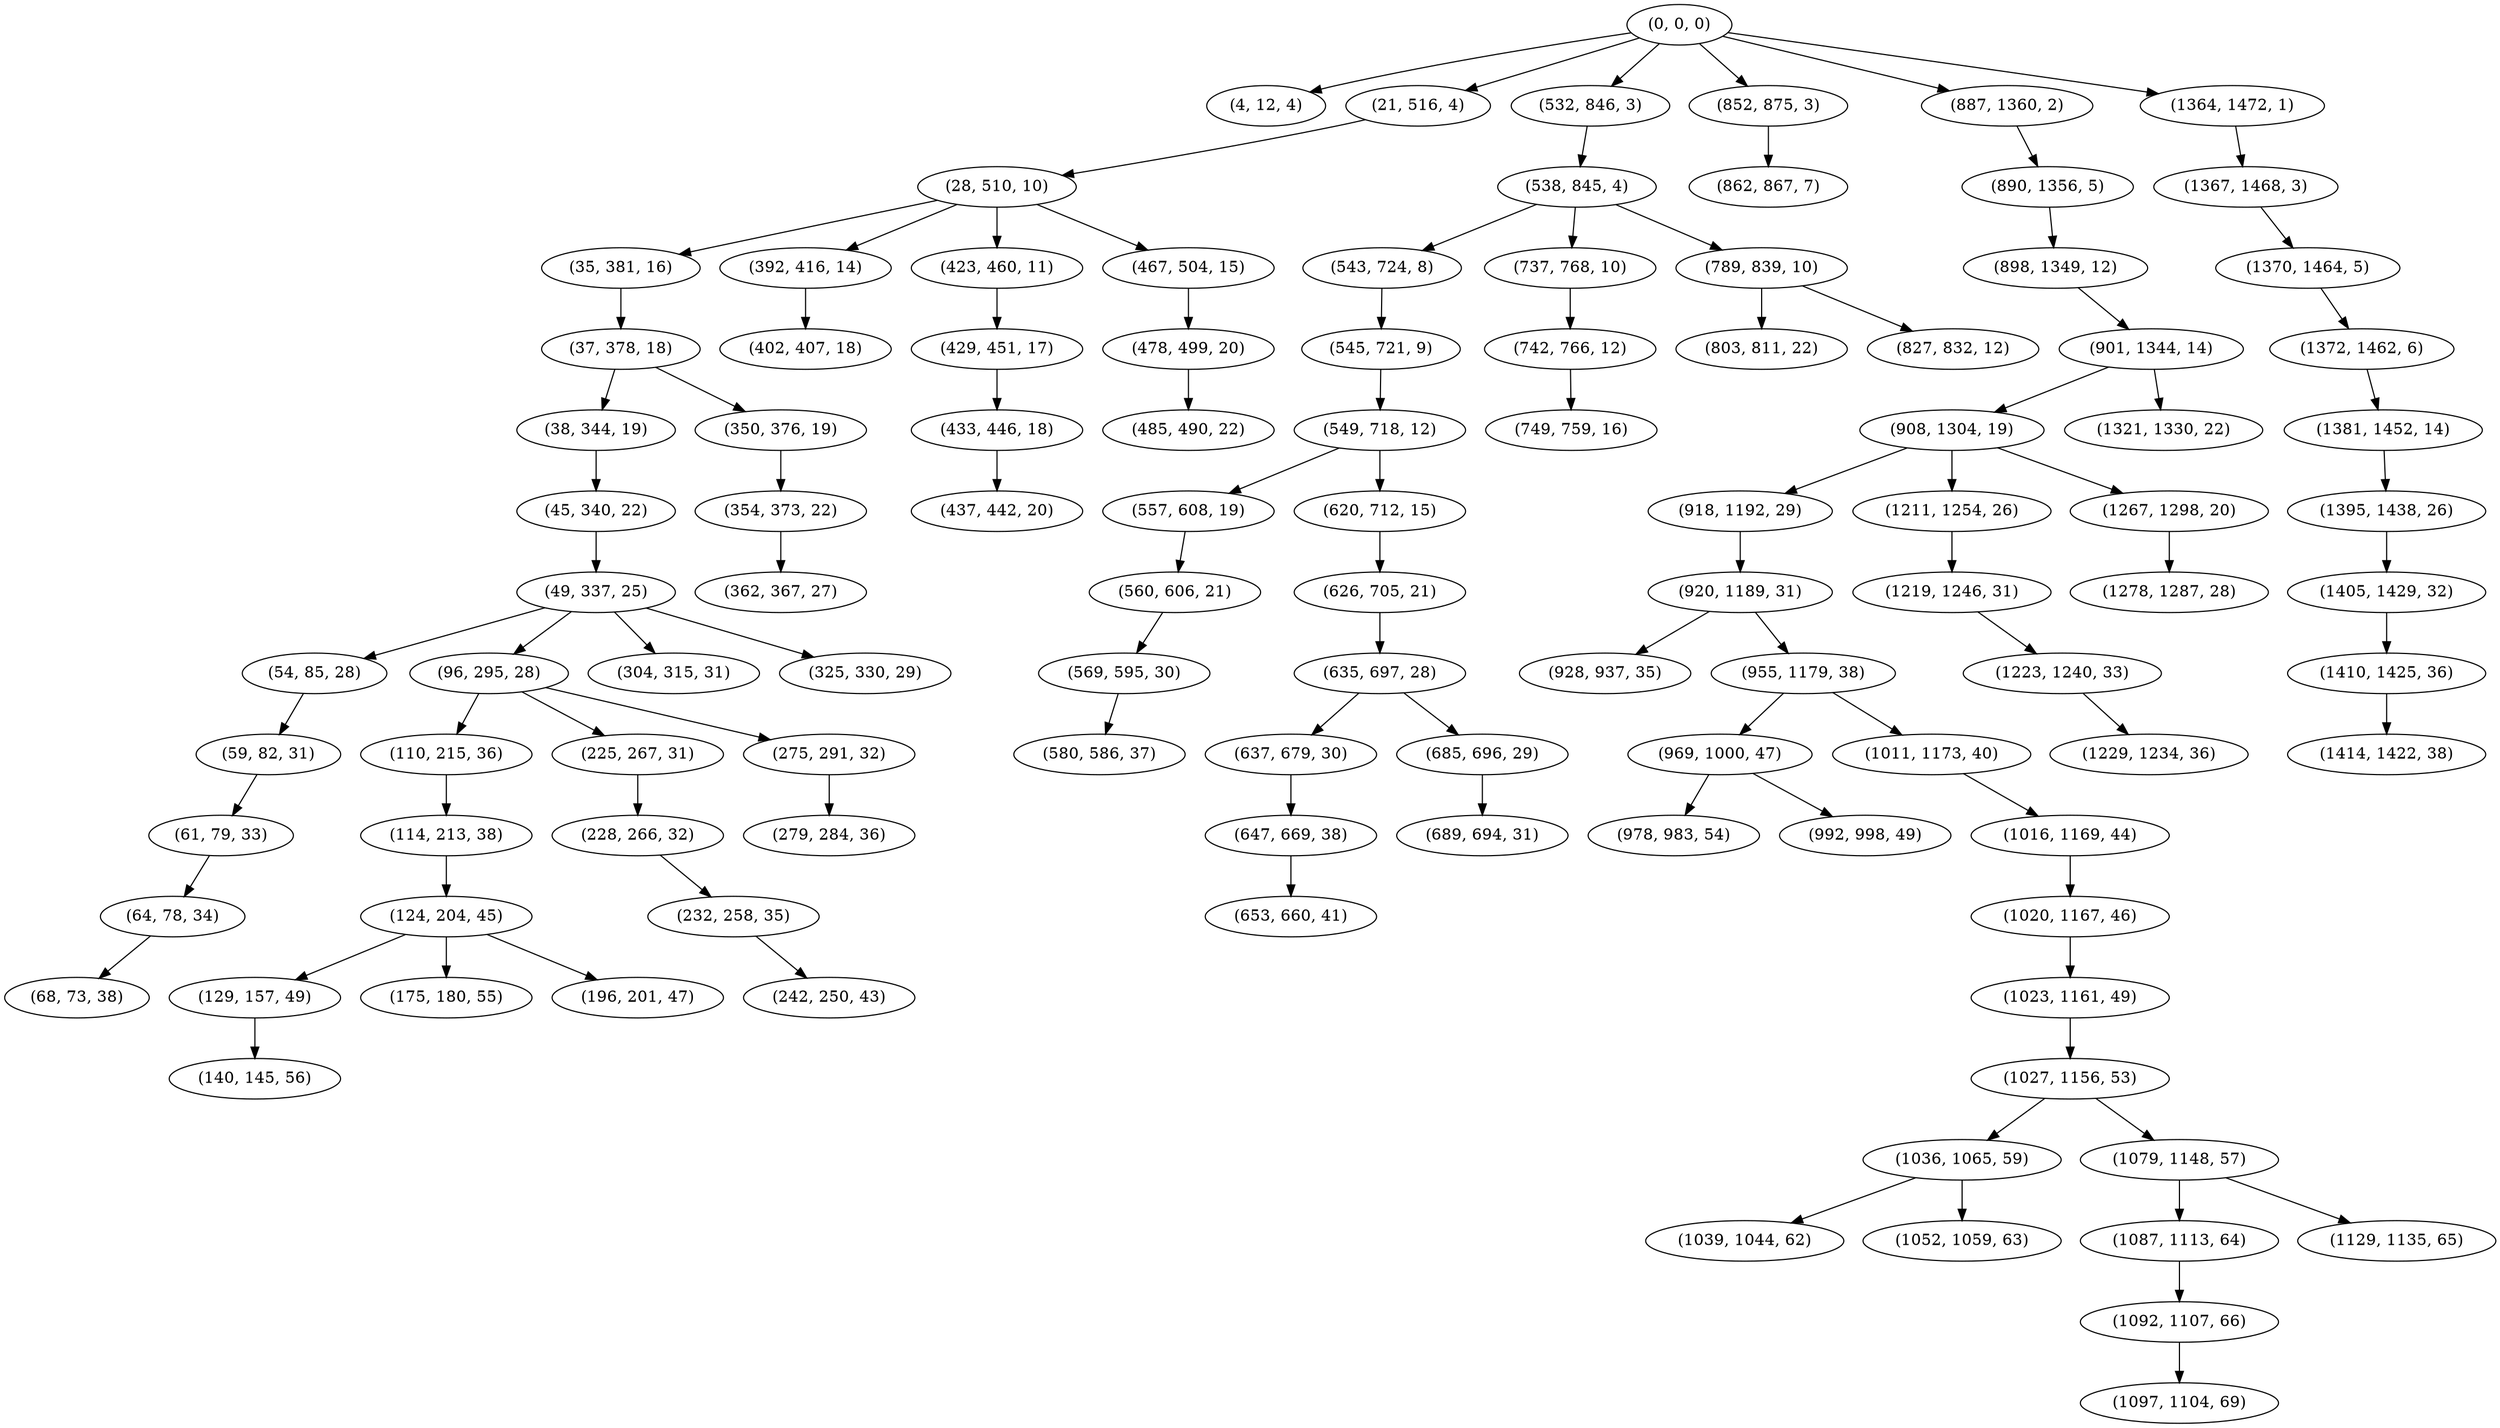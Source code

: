 digraph tree {
    "(0, 0, 0)";
    "(4, 12, 4)";
    "(21, 516, 4)";
    "(28, 510, 10)";
    "(35, 381, 16)";
    "(37, 378, 18)";
    "(38, 344, 19)";
    "(45, 340, 22)";
    "(49, 337, 25)";
    "(54, 85, 28)";
    "(59, 82, 31)";
    "(61, 79, 33)";
    "(64, 78, 34)";
    "(68, 73, 38)";
    "(96, 295, 28)";
    "(110, 215, 36)";
    "(114, 213, 38)";
    "(124, 204, 45)";
    "(129, 157, 49)";
    "(140, 145, 56)";
    "(175, 180, 55)";
    "(196, 201, 47)";
    "(225, 267, 31)";
    "(228, 266, 32)";
    "(232, 258, 35)";
    "(242, 250, 43)";
    "(275, 291, 32)";
    "(279, 284, 36)";
    "(304, 315, 31)";
    "(325, 330, 29)";
    "(350, 376, 19)";
    "(354, 373, 22)";
    "(362, 367, 27)";
    "(392, 416, 14)";
    "(402, 407, 18)";
    "(423, 460, 11)";
    "(429, 451, 17)";
    "(433, 446, 18)";
    "(437, 442, 20)";
    "(467, 504, 15)";
    "(478, 499, 20)";
    "(485, 490, 22)";
    "(532, 846, 3)";
    "(538, 845, 4)";
    "(543, 724, 8)";
    "(545, 721, 9)";
    "(549, 718, 12)";
    "(557, 608, 19)";
    "(560, 606, 21)";
    "(569, 595, 30)";
    "(580, 586, 37)";
    "(620, 712, 15)";
    "(626, 705, 21)";
    "(635, 697, 28)";
    "(637, 679, 30)";
    "(647, 669, 38)";
    "(653, 660, 41)";
    "(685, 696, 29)";
    "(689, 694, 31)";
    "(737, 768, 10)";
    "(742, 766, 12)";
    "(749, 759, 16)";
    "(789, 839, 10)";
    "(803, 811, 22)";
    "(827, 832, 12)";
    "(852, 875, 3)";
    "(862, 867, 7)";
    "(887, 1360, 2)";
    "(890, 1356, 5)";
    "(898, 1349, 12)";
    "(901, 1344, 14)";
    "(908, 1304, 19)";
    "(918, 1192, 29)";
    "(920, 1189, 31)";
    "(928, 937, 35)";
    "(955, 1179, 38)";
    "(969, 1000, 47)";
    "(978, 983, 54)";
    "(992, 998, 49)";
    "(1011, 1173, 40)";
    "(1016, 1169, 44)";
    "(1020, 1167, 46)";
    "(1023, 1161, 49)";
    "(1027, 1156, 53)";
    "(1036, 1065, 59)";
    "(1039, 1044, 62)";
    "(1052, 1059, 63)";
    "(1079, 1148, 57)";
    "(1087, 1113, 64)";
    "(1092, 1107, 66)";
    "(1097, 1104, 69)";
    "(1129, 1135, 65)";
    "(1211, 1254, 26)";
    "(1219, 1246, 31)";
    "(1223, 1240, 33)";
    "(1229, 1234, 36)";
    "(1267, 1298, 20)";
    "(1278, 1287, 28)";
    "(1321, 1330, 22)";
    "(1364, 1472, 1)";
    "(1367, 1468, 3)";
    "(1370, 1464, 5)";
    "(1372, 1462, 6)";
    "(1381, 1452, 14)";
    "(1395, 1438, 26)";
    "(1405, 1429, 32)";
    "(1410, 1425, 36)";
    "(1414, 1422, 38)";
    "(0, 0, 0)" -> "(4, 12, 4)";
    "(0, 0, 0)" -> "(21, 516, 4)";
    "(0, 0, 0)" -> "(532, 846, 3)";
    "(0, 0, 0)" -> "(852, 875, 3)";
    "(0, 0, 0)" -> "(887, 1360, 2)";
    "(0, 0, 0)" -> "(1364, 1472, 1)";
    "(21, 516, 4)" -> "(28, 510, 10)";
    "(28, 510, 10)" -> "(35, 381, 16)";
    "(28, 510, 10)" -> "(392, 416, 14)";
    "(28, 510, 10)" -> "(423, 460, 11)";
    "(28, 510, 10)" -> "(467, 504, 15)";
    "(35, 381, 16)" -> "(37, 378, 18)";
    "(37, 378, 18)" -> "(38, 344, 19)";
    "(37, 378, 18)" -> "(350, 376, 19)";
    "(38, 344, 19)" -> "(45, 340, 22)";
    "(45, 340, 22)" -> "(49, 337, 25)";
    "(49, 337, 25)" -> "(54, 85, 28)";
    "(49, 337, 25)" -> "(96, 295, 28)";
    "(49, 337, 25)" -> "(304, 315, 31)";
    "(49, 337, 25)" -> "(325, 330, 29)";
    "(54, 85, 28)" -> "(59, 82, 31)";
    "(59, 82, 31)" -> "(61, 79, 33)";
    "(61, 79, 33)" -> "(64, 78, 34)";
    "(64, 78, 34)" -> "(68, 73, 38)";
    "(96, 295, 28)" -> "(110, 215, 36)";
    "(96, 295, 28)" -> "(225, 267, 31)";
    "(96, 295, 28)" -> "(275, 291, 32)";
    "(110, 215, 36)" -> "(114, 213, 38)";
    "(114, 213, 38)" -> "(124, 204, 45)";
    "(124, 204, 45)" -> "(129, 157, 49)";
    "(124, 204, 45)" -> "(175, 180, 55)";
    "(124, 204, 45)" -> "(196, 201, 47)";
    "(129, 157, 49)" -> "(140, 145, 56)";
    "(225, 267, 31)" -> "(228, 266, 32)";
    "(228, 266, 32)" -> "(232, 258, 35)";
    "(232, 258, 35)" -> "(242, 250, 43)";
    "(275, 291, 32)" -> "(279, 284, 36)";
    "(350, 376, 19)" -> "(354, 373, 22)";
    "(354, 373, 22)" -> "(362, 367, 27)";
    "(392, 416, 14)" -> "(402, 407, 18)";
    "(423, 460, 11)" -> "(429, 451, 17)";
    "(429, 451, 17)" -> "(433, 446, 18)";
    "(433, 446, 18)" -> "(437, 442, 20)";
    "(467, 504, 15)" -> "(478, 499, 20)";
    "(478, 499, 20)" -> "(485, 490, 22)";
    "(532, 846, 3)" -> "(538, 845, 4)";
    "(538, 845, 4)" -> "(543, 724, 8)";
    "(538, 845, 4)" -> "(737, 768, 10)";
    "(538, 845, 4)" -> "(789, 839, 10)";
    "(543, 724, 8)" -> "(545, 721, 9)";
    "(545, 721, 9)" -> "(549, 718, 12)";
    "(549, 718, 12)" -> "(557, 608, 19)";
    "(549, 718, 12)" -> "(620, 712, 15)";
    "(557, 608, 19)" -> "(560, 606, 21)";
    "(560, 606, 21)" -> "(569, 595, 30)";
    "(569, 595, 30)" -> "(580, 586, 37)";
    "(620, 712, 15)" -> "(626, 705, 21)";
    "(626, 705, 21)" -> "(635, 697, 28)";
    "(635, 697, 28)" -> "(637, 679, 30)";
    "(635, 697, 28)" -> "(685, 696, 29)";
    "(637, 679, 30)" -> "(647, 669, 38)";
    "(647, 669, 38)" -> "(653, 660, 41)";
    "(685, 696, 29)" -> "(689, 694, 31)";
    "(737, 768, 10)" -> "(742, 766, 12)";
    "(742, 766, 12)" -> "(749, 759, 16)";
    "(789, 839, 10)" -> "(803, 811, 22)";
    "(789, 839, 10)" -> "(827, 832, 12)";
    "(852, 875, 3)" -> "(862, 867, 7)";
    "(887, 1360, 2)" -> "(890, 1356, 5)";
    "(890, 1356, 5)" -> "(898, 1349, 12)";
    "(898, 1349, 12)" -> "(901, 1344, 14)";
    "(901, 1344, 14)" -> "(908, 1304, 19)";
    "(901, 1344, 14)" -> "(1321, 1330, 22)";
    "(908, 1304, 19)" -> "(918, 1192, 29)";
    "(908, 1304, 19)" -> "(1211, 1254, 26)";
    "(908, 1304, 19)" -> "(1267, 1298, 20)";
    "(918, 1192, 29)" -> "(920, 1189, 31)";
    "(920, 1189, 31)" -> "(928, 937, 35)";
    "(920, 1189, 31)" -> "(955, 1179, 38)";
    "(955, 1179, 38)" -> "(969, 1000, 47)";
    "(955, 1179, 38)" -> "(1011, 1173, 40)";
    "(969, 1000, 47)" -> "(978, 983, 54)";
    "(969, 1000, 47)" -> "(992, 998, 49)";
    "(1011, 1173, 40)" -> "(1016, 1169, 44)";
    "(1016, 1169, 44)" -> "(1020, 1167, 46)";
    "(1020, 1167, 46)" -> "(1023, 1161, 49)";
    "(1023, 1161, 49)" -> "(1027, 1156, 53)";
    "(1027, 1156, 53)" -> "(1036, 1065, 59)";
    "(1027, 1156, 53)" -> "(1079, 1148, 57)";
    "(1036, 1065, 59)" -> "(1039, 1044, 62)";
    "(1036, 1065, 59)" -> "(1052, 1059, 63)";
    "(1079, 1148, 57)" -> "(1087, 1113, 64)";
    "(1079, 1148, 57)" -> "(1129, 1135, 65)";
    "(1087, 1113, 64)" -> "(1092, 1107, 66)";
    "(1092, 1107, 66)" -> "(1097, 1104, 69)";
    "(1211, 1254, 26)" -> "(1219, 1246, 31)";
    "(1219, 1246, 31)" -> "(1223, 1240, 33)";
    "(1223, 1240, 33)" -> "(1229, 1234, 36)";
    "(1267, 1298, 20)" -> "(1278, 1287, 28)";
    "(1364, 1472, 1)" -> "(1367, 1468, 3)";
    "(1367, 1468, 3)" -> "(1370, 1464, 5)";
    "(1370, 1464, 5)" -> "(1372, 1462, 6)";
    "(1372, 1462, 6)" -> "(1381, 1452, 14)";
    "(1381, 1452, 14)" -> "(1395, 1438, 26)";
    "(1395, 1438, 26)" -> "(1405, 1429, 32)";
    "(1405, 1429, 32)" -> "(1410, 1425, 36)";
    "(1410, 1425, 36)" -> "(1414, 1422, 38)";
}

